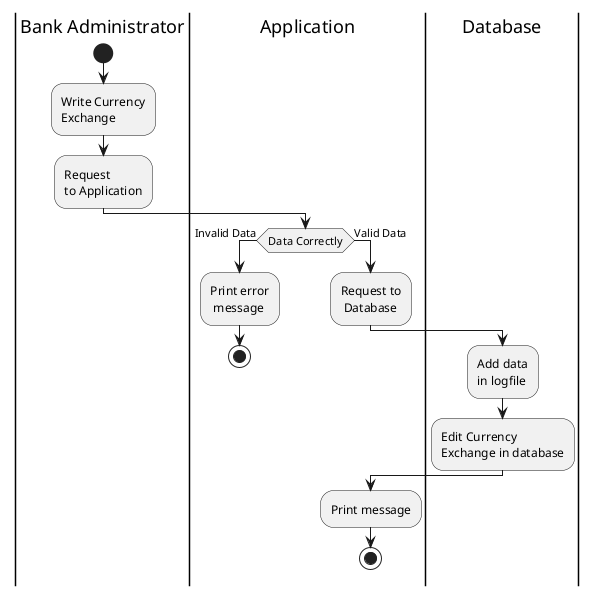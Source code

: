 @startuml
|Bank Administrator|
    start
    :Write Currency\nExchange;
    :Request\nto Application;
|Application|
    if (Data Correctly) then (Invalid Data)
      :Print error\n message;
      stop
    else (Valid Data)
    :Request to\n Database;
|Database|
    :Add data\nin logfile;
    :Edit Currency\nExchange in database;
|Application|
      :Print message;
stop
@enduml